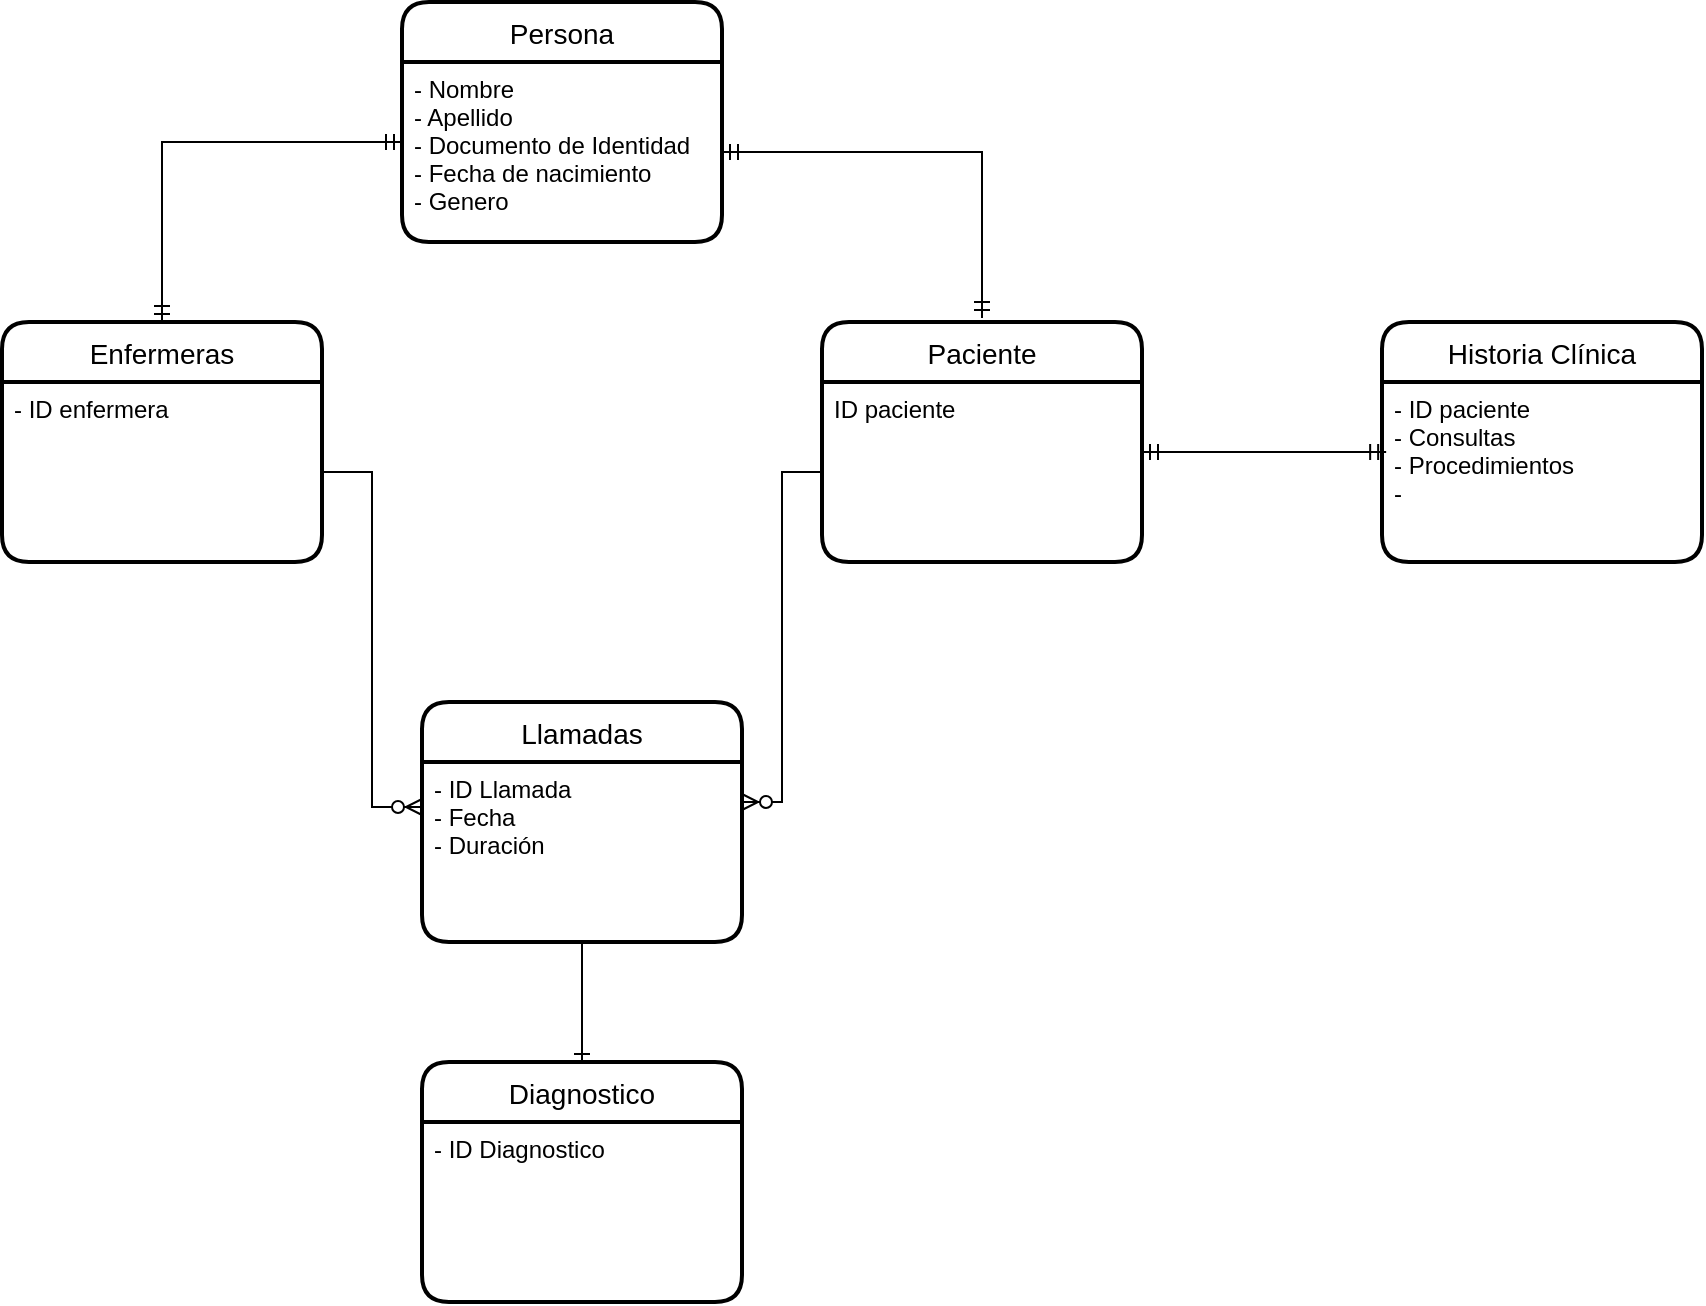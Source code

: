 <mxfile version="17.4.6" type="github"><diagram id="rzSrChDepSvUt2MKfQf7" name="Page-1"><mxGraphModel dx="1422" dy="737" grid="1" gridSize="10" guides="1" tooltips="1" connect="1" arrows="1" fold="1" page="1" pageScale="1" pageWidth="827" pageHeight="1169" math="0" shadow="0"><root><mxCell id="0"/><mxCell id="1" parent="0"/><mxCell id="IyJdWnnXNrlxRhuNHxsf-1" value="Enfermeras" style="swimlane;childLayout=stackLayout;horizontal=1;startSize=30;horizontalStack=0;rounded=1;fontSize=14;fontStyle=0;strokeWidth=2;resizeParent=0;resizeLast=1;shadow=0;dashed=0;align=center;" vertex="1" parent="1"><mxGeometry x="70" y="180" width="160" height="120" as="geometry"/></mxCell><mxCell id="IyJdWnnXNrlxRhuNHxsf-2" value="- ID enfermera&#10;" style="align=left;strokeColor=none;fillColor=none;spacingLeft=4;fontSize=12;verticalAlign=top;resizable=0;rotatable=0;part=1;" vertex="1" parent="IyJdWnnXNrlxRhuNHxsf-1"><mxGeometry y="30" width="160" height="90" as="geometry"/></mxCell><mxCell id="IyJdWnnXNrlxRhuNHxsf-3" value="Paciente" style="swimlane;childLayout=stackLayout;horizontal=1;startSize=30;horizontalStack=0;rounded=1;fontSize=14;fontStyle=0;strokeWidth=2;resizeParent=0;resizeLast=1;shadow=0;dashed=0;align=center;" vertex="1" parent="1"><mxGeometry x="480" y="180" width="160" height="120" as="geometry"/></mxCell><mxCell id="IyJdWnnXNrlxRhuNHxsf-4" value="ID paciente" style="align=left;strokeColor=none;fillColor=none;spacingLeft=4;fontSize=12;verticalAlign=top;resizable=0;rotatable=0;part=1;" vertex="1" parent="IyJdWnnXNrlxRhuNHxsf-3"><mxGeometry y="30" width="160" height="90" as="geometry"/></mxCell><mxCell id="IyJdWnnXNrlxRhuNHxsf-5" value="Persona" style="swimlane;childLayout=stackLayout;horizontal=1;startSize=30;horizontalStack=0;rounded=1;fontSize=14;fontStyle=0;strokeWidth=2;resizeParent=0;resizeLast=1;shadow=0;dashed=0;align=center;" vertex="1" parent="1"><mxGeometry x="270" y="20" width="160" height="120" as="geometry"/></mxCell><mxCell id="IyJdWnnXNrlxRhuNHxsf-6" value="- Nombre&#10;- Apellido&#10;- Documento de Identidad&#10;- Fecha de nacimiento &#10;- Genero&#10;" style="align=left;strokeColor=none;fillColor=none;spacingLeft=4;fontSize=12;verticalAlign=top;resizable=0;rotatable=0;part=1;" vertex="1" parent="IyJdWnnXNrlxRhuNHxsf-5"><mxGeometry y="30" width="160" height="90" as="geometry"/></mxCell><mxCell id="IyJdWnnXNrlxRhuNHxsf-7" value="" style="edgeStyle=orthogonalEdgeStyle;fontSize=12;html=1;endArrow=ERmandOne;startArrow=ERmandOne;rounded=0;exitX=0.5;exitY=0;exitDx=0;exitDy=0;" edge="1" parent="1" source="IyJdWnnXNrlxRhuNHxsf-1" target="IyJdWnnXNrlxRhuNHxsf-6"><mxGeometry width="100" height="100" relative="1" as="geometry"><mxPoint x="360" y="330" as="sourcePoint"/><mxPoint x="460" y="230" as="targetPoint"/><Array as="points"><mxPoint x="150" y="90"/></Array></mxGeometry></mxCell><mxCell id="IyJdWnnXNrlxRhuNHxsf-8" value="" style="edgeStyle=orthogonalEdgeStyle;fontSize=12;html=1;endArrow=ERmandOne;startArrow=ERmandOne;rounded=0;" edge="1" parent="1" source="IyJdWnnXNrlxRhuNHxsf-6"><mxGeometry width="100" height="100" relative="1" as="geometry"><mxPoint x="440" y="205" as="sourcePoint"/><mxPoint x="560" y="178" as="targetPoint"/><Array as="points"><mxPoint x="560" y="95"/><mxPoint x="560" y="178"/></Array></mxGeometry></mxCell><mxCell id="IyJdWnnXNrlxRhuNHxsf-9" value="Historia Clínica" style="swimlane;childLayout=stackLayout;horizontal=1;startSize=30;horizontalStack=0;rounded=1;fontSize=14;fontStyle=0;strokeWidth=2;resizeParent=0;resizeLast=1;shadow=0;dashed=0;align=center;" vertex="1" parent="1"><mxGeometry x="760" y="180" width="160" height="120" as="geometry"/></mxCell><mxCell id="IyJdWnnXNrlxRhuNHxsf-10" value="- ID paciente&#10;- Consultas&#10;- Procedimientos &#10;- " style="align=left;strokeColor=none;fillColor=none;spacingLeft=4;fontSize=12;verticalAlign=top;resizable=0;rotatable=0;part=1;" vertex="1" parent="IyJdWnnXNrlxRhuNHxsf-9"><mxGeometry y="30" width="160" height="90" as="geometry"/></mxCell><mxCell id="IyJdWnnXNrlxRhuNHxsf-11" value="" style="edgeStyle=orthogonalEdgeStyle;fontSize=12;html=1;endArrow=ERmandOne;startArrow=ERmandOne;rounded=0;entryX=0.013;entryY=0.389;entryDx=0;entryDy=0;entryPerimeter=0;" edge="1" parent="1" source="IyJdWnnXNrlxRhuNHxsf-4" target="IyJdWnnXNrlxRhuNHxsf-10"><mxGeometry width="100" height="100" relative="1" as="geometry"><mxPoint x="360" y="330" as="sourcePoint"/><mxPoint x="460" y="230" as="targetPoint"/><Array as="points"><mxPoint x="690" y="245"/><mxPoint x="690" y="245"/></Array></mxGeometry></mxCell><mxCell id="IyJdWnnXNrlxRhuNHxsf-12" value="Llamadas" style="swimlane;childLayout=stackLayout;horizontal=1;startSize=30;horizontalStack=0;rounded=1;fontSize=14;fontStyle=0;strokeWidth=2;resizeParent=0;resizeLast=1;shadow=0;dashed=0;align=center;" vertex="1" parent="1"><mxGeometry x="280" y="370" width="160" height="120" as="geometry"/></mxCell><mxCell id="IyJdWnnXNrlxRhuNHxsf-13" value="- ID Llamada&#10;- Fecha&#10;- Duración &#10;" style="align=left;strokeColor=none;fillColor=none;spacingLeft=4;fontSize=12;verticalAlign=top;resizable=0;rotatable=0;part=1;" vertex="1" parent="IyJdWnnXNrlxRhuNHxsf-12"><mxGeometry y="30" width="160" height="90" as="geometry"/></mxCell><mxCell id="IyJdWnnXNrlxRhuNHxsf-14" value="" style="edgeStyle=orthogonalEdgeStyle;fontSize=12;html=1;endArrow=ERzeroToMany;endFill=1;rounded=0;" edge="1" parent="1" source="IyJdWnnXNrlxRhuNHxsf-4" target="IyJdWnnXNrlxRhuNHxsf-12"><mxGeometry width="100" height="100" relative="1" as="geometry"><mxPoint x="360" y="330" as="sourcePoint"/><mxPoint x="460" y="230" as="targetPoint"/><Array as="points"><mxPoint x="460" y="255"/><mxPoint x="460" y="420"/></Array></mxGeometry></mxCell><mxCell id="IyJdWnnXNrlxRhuNHxsf-15" value="" style="edgeStyle=orthogonalEdgeStyle;fontSize=12;html=1;endArrow=ERzeroToMany;endFill=1;rounded=0;exitX=1;exitY=0.5;exitDx=0;exitDy=0;entryX=0;entryY=0.25;entryDx=0;entryDy=0;" edge="1" parent="1" source="IyJdWnnXNrlxRhuNHxsf-2" target="IyJdWnnXNrlxRhuNHxsf-13"><mxGeometry width="100" height="100" relative="1" as="geometry"><mxPoint x="490" y="265" as="sourcePoint"/><mxPoint x="450" y="440" as="targetPoint"/></mxGeometry></mxCell><mxCell id="IyJdWnnXNrlxRhuNHxsf-17" value="Diagnostico" style="swimlane;childLayout=stackLayout;horizontal=1;startSize=30;horizontalStack=0;rounded=1;fontSize=14;fontStyle=0;strokeWidth=2;resizeParent=0;resizeLast=1;shadow=0;dashed=0;align=center;" vertex="1" parent="1"><mxGeometry x="280" y="550" width="160" height="120" as="geometry"/></mxCell><mxCell id="IyJdWnnXNrlxRhuNHxsf-18" value="- ID Diagnostico&#10;" style="align=left;strokeColor=none;fillColor=none;spacingLeft=4;fontSize=12;verticalAlign=top;resizable=0;rotatable=0;part=1;" vertex="1" parent="IyJdWnnXNrlxRhuNHxsf-17"><mxGeometry y="30" width="160" height="90" as="geometry"/></mxCell><mxCell id="IyJdWnnXNrlxRhuNHxsf-19" value="" style="edgeStyle=orthogonalEdgeStyle;fontSize=12;html=1;endArrow=ERone;endFill=1;rounded=0;exitX=0.5;exitY=1;exitDx=0;exitDy=0;" edge="1" parent="1" source="IyJdWnnXNrlxRhuNHxsf-13" target="IyJdWnnXNrlxRhuNHxsf-17"><mxGeometry width="100" height="100" relative="1" as="geometry"><mxPoint x="360" y="430" as="sourcePoint"/><mxPoint x="460" y="330" as="targetPoint"/><Array as="points"><mxPoint x="360" y="630"/></Array></mxGeometry></mxCell></root></mxGraphModel></diagram></mxfile>
